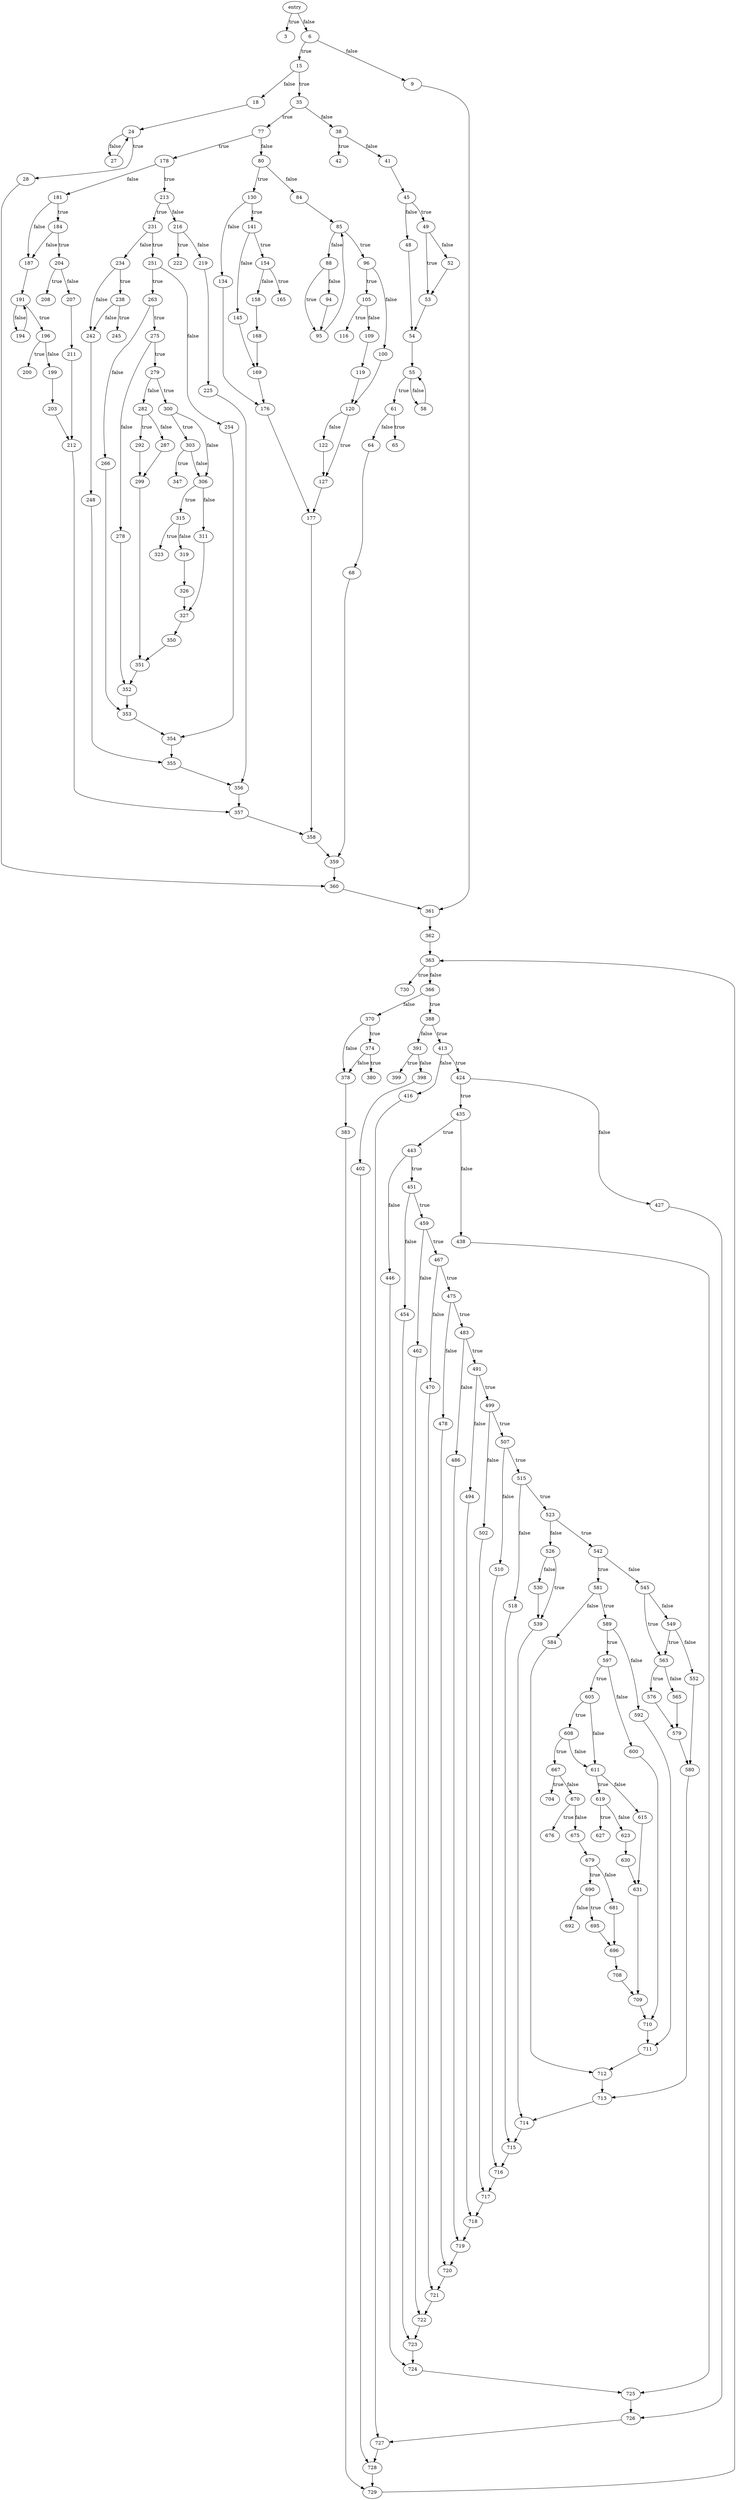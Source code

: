 digraph expr {
	0->3[ label=true ];
	0->6[ label=false ];
	6->15[ label=true ];
	6->9[ label=false ];
	9->361;
	15->35[ label=true ];
	15->18[ label=false ];
	18->24;
	24->28[ label=true ];
	24->27[ label=false ];
	27->24;
	28->360;
	35->77[ label=true ];
	35->38[ label=false ];
	38->42[ label=true ];
	38->41[ label=false ];
	41->45;
	45->49[ label=true ];
	45->48[ label=false ];
	48->54;
	49->53[ label=true ];
	49->52[ label=false ];
	52->53;
	53->54;
	54->55;
	55->61[ label=true ];
	55->58[ label=false ];
	58->55;
	61->65[ label=true ];
	61->64[ label=false ];
	64->68;
	68->359;
	77->178[ label=true ];
	77->80[ label=false ];
	80->130[ label=true ];
	80->84[ label=false ];
	84->85;
	85->96[ label=true ];
	85->88[ label=false ];
	88->95[ label=true ];
	88->94[ label=false ];
	94->95;
	95->85;
	96->105[ label=true ];
	96->100[ label=false ];
	100->120;
	105->116[ label=true ];
	105->109[ label=false ];
	109->119;
	119->120;
	120->127[ label=true ];
	120->122[ label=false ];
	122->127;
	127->177;
	130->141[ label=true ];
	130->134[ label=false ];
	134->176;
	141->154[ label=true ];
	141->145[ label=false ];
	145->169;
	154->165[ label=true ];
	154->158[ label=false ];
	158->168;
	168->169;
	169->176;
	176->177;
	177->358;
	178->213[ label=true ];
	178->181[ label=false ];
	181->184[ label=true ];
	181->187[ label=false ];
	184->204[ label=true ];
	184->187[ label=false ];
	187->191;
	191->196[ label=true ];
	191->194[ label=false ];
	194->191;
	196->200[ label=true ];
	196->199[ label=false ];
	199->203;
	203->212;
	204->208[ label=true ];
	204->207[ label=false ];
	207->211;
	211->212;
	212->357;
	213->231[ label=true ];
	213->216[ label=false ];
	216->222[ label=true ];
	216->219[ label=false ];
	219->225;
	225->356;
	231->251[ label=true ];
	231->234[ label=false ];
	234->238[ label=true ];
	234->242[ label=false ];
	238->245[ label=true ];
	238->242[ label=false ];
	242->248;
	248->355;
	251->263[ label=true ];
	251->254[ label=false ];
	254->354;
	263->275[ label=true ];
	263->266[ label=false ];
	266->353;
	275->279[ label=true ];
	275->278[ label=false ];
	278->352;
	279->300[ label=true ];
	279->282[ label=false ];
	282->292[ label=true ];
	282->287[ label=false ];
	287->299;
	292->299;
	299->351;
	300->303[ label=true ];
	300->306[ label=false ];
	303->347[ label=true ];
	303->306[ label=false ];
	306->315[ label=true ];
	306->311[ label=false ];
	311->327;
	315->323[ label=true ];
	315->319[ label=false ];
	319->326;
	326->327;
	327->350;
	350->351;
	351->352;
	352->353;
	353->354;
	354->355;
	355->356;
	356->357;
	357->358;
	358->359;
	359->360;
	360->361;
	361->362;
	362->363;
	363->730[ label=true ];
	363->366[ label=false ];
	366->388[ label=true ];
	366->370[ label=false ];
	370->374[ label=true ];
	370->378[ label=false ];
	374->380[ label=true ];
	374->378[ label=false ];
	378->383;
	383->729;
	388->413[ label=true ];
	388->391[ label=false ];
	391->399[ label=true ];
	391->398[ label=false ];
	398->402;
	402->728;
	413->424[ label=true ];
	413->416[ label=false ];
	416->727;
	424->435[ label=true ];
	424->427[ label=false ];
	427->726;
	435->443[ label=true ];
	435->438[ label=false ];
	438->725;
	443->451[ label=true ];
	443->446[ label=false ];
	446->724;
	451->459[ label=true ];
	451->454[ label=false ];
	454->723;
	459->467[ label=true ];
	459->462[ label=false ];
	462->722;
	467->475[ label=true ];
	467->470[ label=false ];
	470->721;
	475->483[ label=true ];
	475->478[ label=false ];
	478->720;
	483->491[ label=true ];
	483->486[ label=false ];
	486->719;
	491->499[ label=true ];
	491->494[ label=false ];
	494->718;
	499->507[ label=true ];
	499->502[ label=false ];
	502->717;
	507->515[ label=true ];
	507->510[ label=false ];
	510->716;
	515->523[ label=true ];
	515->518[ label=false ];
	518->715;
	523->542[ label=true ];
	523->526[ label=false ];
	526->539[ label=true ];
	526->530[ label=false ];
	530->539;
	539->714;
	542->581[ label=true ];
	542->545[ label=false ];
	545->563[ label=true ];
	545->549[ label=false ];
	549->563[ label=true ];
	549->552[ label=false ];
	552->580;
	563->576[ label=true ];
	563->565[ label=false ];
	565->579;
	576->579;
	579->580;
	580->713;
	581->589[ label=true ];
	581->584[ label=false ];
	584->712;
	589->597[ label=true ];
	589->592[ label=false ];
	592->711;
	597->605[ label=true ];
	597->600[ label=false ];
	600->710;
	605->608[ label=true ];
	605->611[ label=false ];
	608->667[ label=true ];
	608->611[ label=false ];
	611->619[ label=true ];
	611->615[ label=false ];
	615->631;
	619->627[ label=true ];
	619->623[ label=false ];
	623->630;
	630->631;
	631->709;
	667->704[ label=true ];
	667->670[ label=false ];
	670->676[ label=true ];
	670->675[ label=false ];
	675->679;
	679->690[ label=true ];
	679->681[ label=false ];
	681->696;
	690->695[ label=true ];
	690->692[ label=false ];
	695->696;
	696->708;
	708->709;
	709->710;
	710->711;
	711->712;
	712->713;
	713->714;
	714->715;
	715->716;
	716->717;
	717->718;
	718->719;
	719->720;
	720->721;
	721->722;
	722->723;
	723->724;
	724->725;
	725->726;
	726->727;
	727->728;
	728->729;
	729->363;
	0 [ label=entry ];
	100;
	105;
	109;
	116;
	119;
	120;
	122;
	127;
	130;
	134;
	141;
	145;
	15;
	154;
	158;
	165;
	168;
	169;
	176;
	177;
	178;
	18;
	181;
	184;
	187;
	191;
	194;
	196;
	199;
	200;
	203;
	204;
	207;
	208;
	211;
	212;
	213;
	216;
	219;
	222;
	225;
	231;
	234;
	238;
	24;
	242;
	245;
	248;
	251;
	254;
	263;
	266;
	27;
	275;
	278;
	279;
	28;
	282;
	287;
	292;
	299;
	3;
	300;
	303;
	306;
	311;
	315;
	319;
	323;
	326;
	327;
	347;
	35;
	350;
	351;
	352;
	353;
	354;
	355;
	356;
	357;
	358;
	359;
	360;
	361;
	362;
	363;
	366;
	370;
	374;
	378;
	38;
	380;
	383;
	388;
	391;
	398;
	399;
	402;
	41;
	413;
	416;
	42;
	424;
	427;
	435;
	438;
	443;
	446;
	45;
	451;
	454;
	459;
	462;
	467;
	470;
	475;
	478;
	48;
	483;
	486;
	49;
	491;
	494;
	499;
	502;
	507;
	510;
	515;
	518;
	52;
	523;
	526;
	53;
	530;
	539;
	54;
	542;
	545;
	549;
	55;
	552;
	563;
	565;
	576;
	579;
	58;
	580;
	581;
	584;
	589;
	592;
	597;
	6;
	600;
	605;
	608;
	61;
	611;
	615;
	619;
	623;
	627;
	630;
	631;
	64;
	65;
	667;
	670;
	675;
	676;
	679;
	68;
	681;
	690;
	692;
	695;
	696;
	704;
	708;
	709;
	710;
	711;
	712;
	713;
	714;
	715;
	716;
	717;
	718;
	719;
	720;
	721;
	722;
	723;
	724;
	725;
	726;
	727;
	728;
	729;
	730;
	77;
	80;
	84;
	85;
	88;
	9;
	94;
	95;
	96;

}
